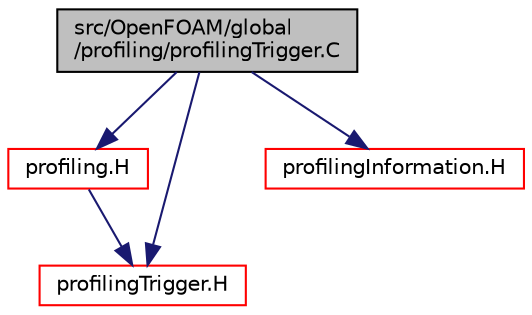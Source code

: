 digraph "src/OpenFOAM/global/profiling/profilingTrigger.C"
{
  bgcolor="transparent";
  edge [fontname="Helvetica",fontsize="10",labelfontname="Helvetica",labelfontsize="10"];
  node [fontname="Helvetica",fontsize="10",shape=record];
  Node1 [label="src/OpenFOAM/global\l/profiling/profilingTrigger.C",height=0.2,width=0.4,color="black", fillcolor="grey75", style="filled" fontcolor="black"];
  Node1 -> Node2 [color="midnightblue",fontsize="10",style="solid",fontname="Helvetica"];
  Node2 [label="profiling.H",height=0.2,width=0.4,color="red",URL="$profiling_8H.html"];
  Node2 -> Node3 [color="midnightblue",fontsize="10",style="solid",fontname="Helvetica"];
  Node3 [label="profilingTrigger.H",height=0.2,width=0.4,color="red",URL="$profilingTrigger_8H.html"];
  Node1 -> Node3 [color="midnightblue",fontsize="10",style="solid",fontname="Helvetica"];
  Node1 -> Node4 [color="midnightblue",fontsize="10",style="solid",fontname="Helvetica"];
  Node4 [label="profilingInformation.H",height=0.2,width=0.4,color="red",URL="$profilingInformation_8H.html"];
}
